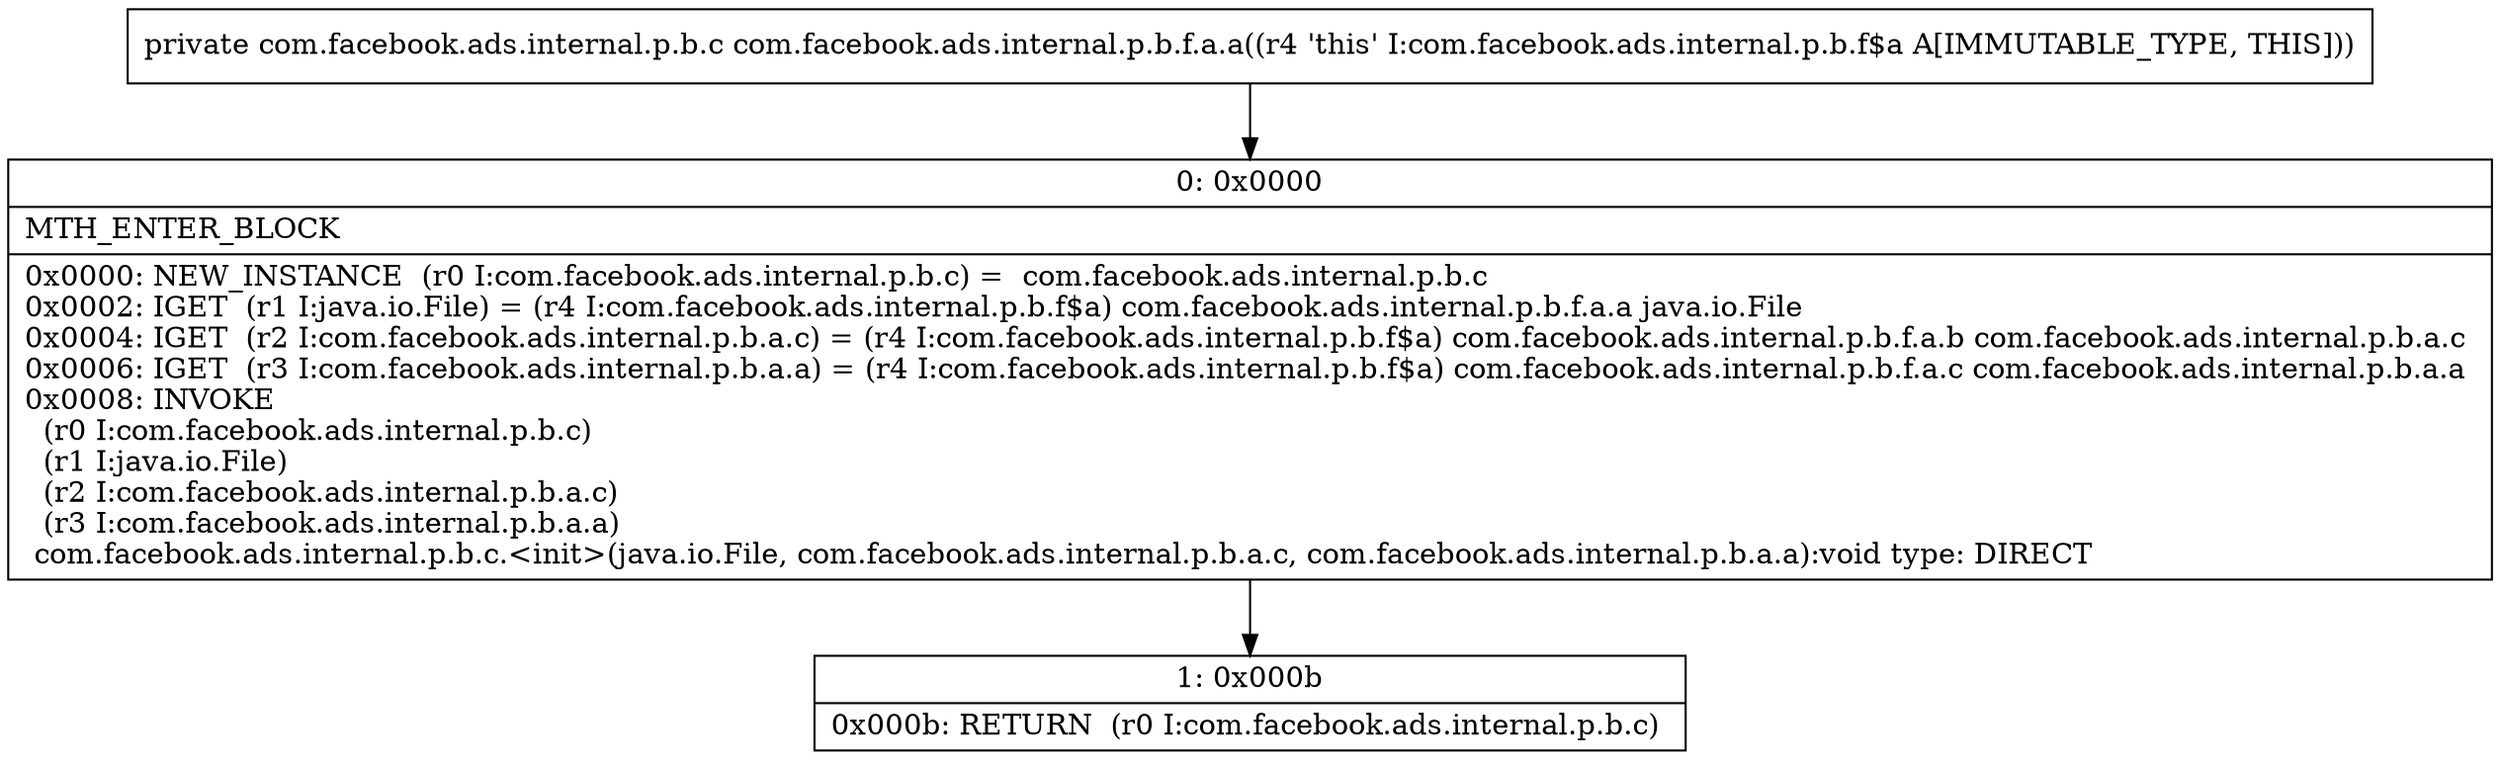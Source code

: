 digraph "CFG forcom.facebook.ads.internal.p.b.f.a.a()Lcom\/facebook\/ads\/internal\/p\/b\/c;" {
Node_0 [shape=record,label="{0\:\ 0x0000|MTH_ENTER_BLOCK\l|0x0000: NEW_INSTANCE  (r0 I:com.facebook.ads.internal.p.b.c) =  com.facebook.ads.internal.p.b.c \l0x0002: IGET  (r1 I:java.io.File) = (r4 I:com.facebook.ads.internal.p.b.f$a) com.facebook.ads.internal.p.b.f.a.a java.io.File \l0x0004: IGET  (r2 I:com.facebook.ads.internal.p.b.a.c) = (r4 I:com.facebook.ads.internal.p.b.f$a) com.facebook.ads.internal.p.b.f.a.b com.facebook.ads.internal.p.b.a.c \l0x0006: IGET  (r3 I:com.facebook.ads.internal.p.b.a.a) = (r4 I:com.facebook.ads.internal.p.b.f$a) com.facebook.ads.internal.p.b.f.a.c com.facebook.ads.internal.p.b.a.a \l0x0008: INVOKE  \l  (r0 I:com.facebook.ads.internal.p.b.c)\l  (r1 I:java.io.File)\l  (r2 I:com.facebook.ads.internal.p.b.a.c)\l  (r3 I:com.facebook.ads.internal.p.b.a.a)\l com.facebook.ads.internal.p.b.c.\<init\>(java.io.File, com.facebook.ads.internal.p.b.a.c, com.facebook.ads.internal.p.b.a.a):void type: DIRECT \l}"];
Node_1 [shape=record,label="{1\:\ 0x000b|0x000b: RETURN  (r0 I:com.facebook.ads.internal.p.b.c) \l}"];
MethodNode[shape=record,label="{private com.facebook.ads.internal.p.b.c com.facebook.ads.internal.p.b.f.a.a((r4 'this' I:com.facebook.ads.internal.p.b.f$a A[IMMUTABLE_TYPE, THIS])) }"];
MethodNode -> Node_0;
Node_0 -> Node_1;
}

